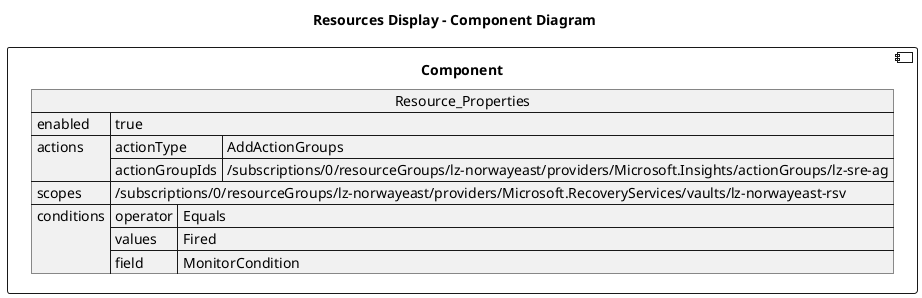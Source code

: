 @startuml

title Resources Display - Component Diagram

component Component {

json  Resource_Properties {
  "enabled": true,
  "actions": [
    {
      "actionType": "AddActionGroups",
      "actionGroupIds": [
        "/subscriptions/0/resourceGroups/lz-norwayeast/providers/Microsoft.Insights/actionGroups/lz-sre-ag"
      ]
    }
  ],
  "scopes": [
    "/subscriptions/0/resourceGroups/lz-norwayeast/providers/Microsoft.RecoveryServices/vaults/lz-norwayeast-rsv"
  ],
  "conditions": [
    {
      "operator": "Equals",
      "values": [
        "Fired"
      ],
      "field": "MonitorCondition"
    }
  ]
}
}
@enduml
